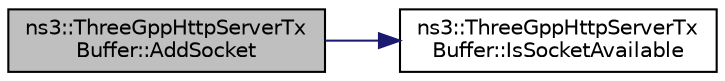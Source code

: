 digraph "ns3::ThreeGppHttpServerTxBuffer::AddSocket"
{
 // LATEX_PDF_SIZE
  edge [fontname="Helvetica",fontsize="10",labelfontname="Helvetica",labelfontsize="10"];
  node [fontname="Helvetica",fontsize="10",shape=record];
  rankdir="LR";
  Node1 [label="ns3::ThreeGppHttpServerTx\lBuffer::AddSocket",height=0.2,width=0.4,color="black", fillcolor="grey75", style="filled", fontcolor="black",tooltip="Add a new socket and create an empty transmission buffer for it."];
  Node1 -> Node2 [color="midnightblue",fontsize="10",style="solid",fontname="Helvetica"];
  Node2 [label="ns3::ThreeGppHttpServerTx\lBuffer::IsSocketAvailable",height=0.2,width=0.4,color="black", fillcolor="white", style="filled",URL="$classns3_1_1_three_gpp_http_server_tx_buffer.html#ae2815530e882f49babe39ae251deb73a",tooltip="This method is typically used before calling other methods."];
}

